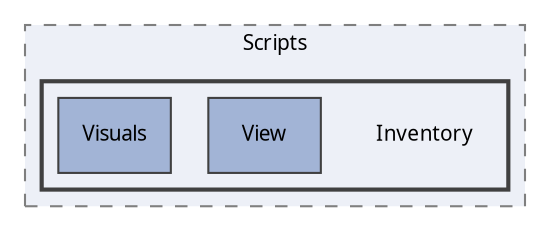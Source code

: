 digraph "Inventory"
{
 // LATEX_PDF_SIZE
  edge [fontname="Calibrii",fontsize="10",labelfontname="Calibrii",labelfontsize="10"];
  node [fontname="Calibrii",fontsize="10",shape=record];
  compound=true
  subgraph clusterdir_f13b41af88cf68434578284aaf699e39 {
    graph [ bgcolor="#edf0f7", pencolor="grey50", style="filled,dashed,", label="Scripts", fontname="Calibrii", fontsize="10", URL="dir_f13b41af88cf68434578284aaf699e39.html"]
  subgraph clusterdir_7ed88aacee639700c1de979c127343ab {
    graph [ bgcolor="#edf0f7", pencolor="grey25", style="filled,bold,", label="", fontname="Calibrii", fontsize="10", URL="dir_7ed88aacee639700c1de979c127343ab.html"]
    dir_7ed88aacee639700c1de979c127343ab [shape=plaintext, label="Inventory"];
  dir_2eb2b791452dd6e431ab9fae128e9f85 [shape=box, label="View", style="filled,", fillcolor="#a2b4d6", color="grey25", URL="dir_2eb2b791452dd6e431ab9fae128e9f85.html"];
  dir_d68a979af4e1da16aaabffce951ef4e1 [shape=box, label="Visuals", style="filled,", fillcolor="#a2b4d6", color="grey25", URL="dir_d68a979af4e1da16aaabffce951ef4e1.html"];
  }
  }
}
